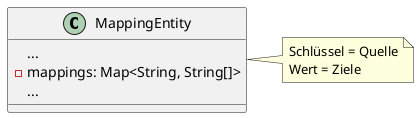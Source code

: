 @startuml

class MappingEntity {
    ...
    - mappings: Map<String, String[]>
    ...
}

note right of MappingEntity
Schlüssel = Quelle
Wert = Ziele
end note

@enduml